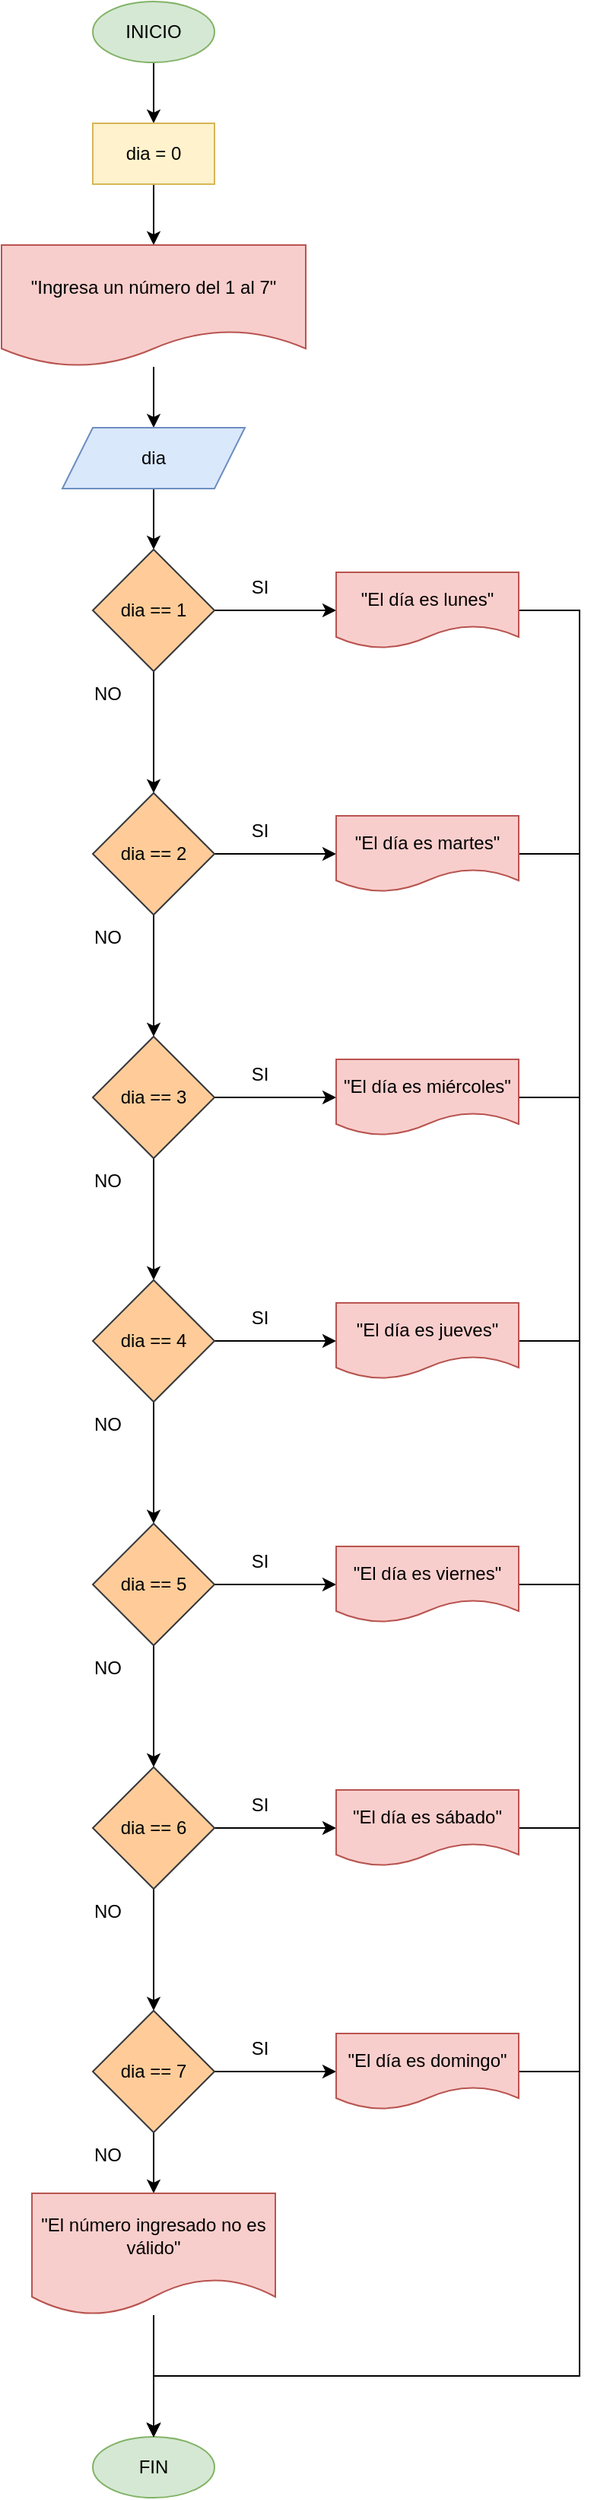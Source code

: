 <mxfile version="20.3.6" type="github"><diagram id="wyScCrWxrA0Z1CwfaZGS" name="Página-1"><mxGraphModel dx="1635" dy="902" grid="1" gridSize="10" guides="1" tooltips="1" connect="1" arrows="1" fold="1" page="1" pageScale="1" pageWidth="827" pageHeight="1169" math="0" shadow="0"><root><mxCell id="0"/><mxCell id="1" parent="0"/><mxCell id="TkoYkAlr_9VD5aoapiiS-3" value="" style="edgeStyle=orthogonalEdgeStyle;rounded=0;orthogonalLoop=1;jettySize=auto;html=1;" parent="1" source="TkoYkAlr_9VD5aoapiiS-1" target="TkoYkAlr_9VD5aoapiiS-2" edge="1"><mxGeometry relative="1" as="geometry"/></mxCell><mxCell id="TkoYkAlr_9VD5aoapiiS-1" value="INICIO" style="ellipse;whiteSpace=wrap;html=1;fillColor=#d5e8d4;strokeColor=#82b366;" parent="1" vertex="1"><mxGeometry x="200" y="80" width="80" height="40" as="geometry"/></mxCell><mxCell id="WLcHos_mKepCUwoooXzG-1" value="" style="edgeStyle=orthogonalEdgeStyle;rounded=0;orthogonalLoop=1;jettySize=auto;html=1;" edge="1" parent="1" source="TkoYkAlr_9VD5aoapiiS-2" target="TkoYkAlr_9VD5aoapiiS-6"><mxGeometry relative="1" as="geometry"/></mxCell><mxCell id="TkoYkAlr_9VD5aoapiiS-2" value="dia = 0" style="rounded=0;whiteSpace=wrap;html=1;fillColor=#fff2cc;strokeColor=#d6b656;" parent="1" vertex="1"><mxGeometry x="200" y="160" width="80" height="40" as="geometry"/></mxCell><mxCell id="WLcHos_mKepCUwoooXzG-3" value="" style="edgeStyle=orthogonalEdgeStyle;rounded=0;orthogonalLoop=1;jettySize=auto;html=1;" edge="1" parent="1" source="TkoYkAlr_9VD5aoapiiS-6" target="WLcHos_mKepCUwoooXzG-2"><mxGeometry relative="1" as="geometry"/></mxCell><mxCell id="TkoYkAlr_9VD5aoapiiS-6" value="&quot;Ingresa un número del 1 al 7&quot;" style="shape=document;whiteSpace=wrap;html=1;boundedLbl=1;fillColor=#f8cecc;strokeColor=#b85450;" parent="1" vertex="1"><mxGeometry x="140" y="240" width="200" height="80" as="geometry"/></mxCell><mxCell id="TkoYkAlr_9VD5aoapiiS-8" value="FIN" style="ellipse;whiteSpace=wrap;html=1;fillColor=#d5e8d4;strokeColor=#82b366;" parent="1" vertex="1"><mxGeometry x="200" y="1680" width="80" height="40" as="geometry"/></mxCell><mxCell id="WLcHos_mKepCUwoooXzG-41" value="" style="edgeStyle=orthogonalEdgeStyle;rounded=0;orthogonalLoop=1;jettySize=auto;html=1;" edge="1" parent="1" source="WLcHos_mKepCUwoooXzG-2" target="WLcHos_mKepCUwoooXzG-4"><mxGeometry relative="1" as="geometry"/></mxCell><mxCell id="WLcHos_mKepCUwoooXzG-2" value="dia" style="shape=parallelogram;perimeter=parallelogramPerimeter;whiteSpace=wrap;html=1;fixedSize=1;fillColor=#dae8fc;strokeColor=#6c8ebf;" vertex="1" parent="1"><mxGeometry x="180" y="360" width="120" height="40" as="geometry"/></mxCell><mxCell id="WLcHos_mKepCUwoooXzG-42" value="" style="edgeStyle=orthogonalEdgeStyle;rounded=0;orthogonalLoop=1;jettySize=auto;html=1;" edge="1" parent="1" source="WLcHos_mKepCUwoooXzG-4" target="WLcHos_mKepCUwoooXzG-12"><mxGeometry relative="1" as="geometry"/></mxCell><mxCell id="WLcHos_mKepCUwoooXzG-51" value="" style="edgeStyle=orthogonalEdgeStyle;rounded=0;orthogonalLoop=1;jettySize=auto;html=1;" edge="1" parent="1" source="WLcHos_mKepCUwoooXzG-4" target="WLcHos_mKepCUwoooXzG-8"><mxGeometry relative="1" as="geometry"/></mxCell><mxCell id="WLcHos_mKepCUwoooXzG-4" value="dia == 1" style="rhombus;whiteSpace=wrap;html=1;fillColor=#ffcc99;strokeColor=#36393d;" vertex="1" parent="1"><mxGeometry x="200" y="440" width="80" height="80" as="geometry"/></mxCell><mxCell id="WLcHos_mKepCUwoooXzG-6" value="SI" style="text;html=1;strokeColor=none;fillColor=none;align=center;verticalAlign=middle;whiteSpace=wrap;rounded=0;" vertex="1" parent="1"><mxGeometry x="280" y="450" width="60" height="30" as="geometry"/></mxCell><mxCell id="WLcHos_mKepCUwoooXzG-7" value="NO" style="text;html=1;strokeColor=none;fillColor=none;align=center;verticalAlign=middle;whiteSpace=wrap;rounded=0;" vertex="1" parent="1"><mxGeometry x="180" y="520" width="60" height="30" as="geometry"/></mxCell><mxCell id="WLcHos_mKepCUwoooXzG-68" style="edgeStyle=orthogonalEdgeStyle;rounded=0;orthogonalLoop=1;jettySize=auto;html=1;" edge="1" parent="1" source="WLcHos_mKepCUwoooXzG-8" target="TkoYkAlr_9VD5aoapiiS-8"><mxGeometry relative="1" as="geometry"><Array as="points"><mxPoint x="520" y="480"/><mxPoint x="520" y="1640"/><mxPoint x="240" y="1640"/></Array></mxGeometry></mxCell><mxCell id="WLcHos_mKepCUwoooXzG-8" value="&lt;span style=&quot;font-size: 12px;&quot;&gt;&quot;El día es lunes&quot;&lt;/span&gt;" style="shape=document;whiteSpace=wrap;html=1;boundedLbl=1;fillColor=#f8cecc;strokeColor=#b85450;" vertex="1" parent="1"><mxGeometry x="360" y="455" width="120" height="50" as="geometry"/></mxCell><mxCell id="WLcHos_mKepCUwoooXzG-43" value="" style="edgeStyle=orthogonalEdgeStyle;rounded=0;orthogonalLoop=1;jettySize=auto;html=1;" edge="1" parent="1" source="WLcHos_mKepCUwoooXzG-12" target="WLcHos_mKepCUwoooXzG-17"><mxGeometry relative="1" as="geometry"/></mxCell><mxCell id="WLcHos_mKepCUwoooXzG-54" value="" style="edgeStyle=orthogonalEdgeStyle;rounded=0;orthogonalLoop=1;jettySize=auto;html=1;" edge="1" parent="1" source="WLcHos_mKepCUwoooXzG-12" target="WLcHos_mKepCUwoooXzG-15"><mxGeometry relative="1" as="geometry"/></mxCell><mxCell id="WLcHos_mKepCUwoooXzG-12" value="dia == 2" style="rhombus;whiteSpace=wrap;html=1;fillColor=#ffcc99;strokeColor=#36393d;" vertex="1" parent="1"><mxGeometry x="200" y="600" width="80" height="80" as="geometry"/></mxCell><mxCell id="WLcHos_mKepCUwoooXzG-13" value="SI" style="text;html=1;strokeColor=none;fillColor=none;align=center;verticalAlign=middle;whiteSpace=wrap;rounded=0;" vertex="1" parent="1"><mxGeometry x="280" y="610" width="60" height="30" as="geometry"/></mxCell><mxCell id="WLcHos_mKepCUwoooXzG-14" value="NO" style="text;html=1;strokeColor=none;fillColor=none;align=center;verticalAlign=middle;whiteSpace=wrap;rounded=0;" vertex="1" parent="1"><mxGeometry x="180" y="680" width="60" height="30" as="geometry"/></mxCell><mxCell id="WLcHos_mKepCUwoooXzG-67" style="edgeStyle=orthogonalEdgeStyle;rounded=0;orthogonalLoop=1;jettySize=auto;html=1;" edge="1" parent="1" source="WLcHos_mKepCUwoooXzG-15" target="TkoYkAlr_9VD5aoapiiS-8"><mxGeometry relative="1" as="geometry"><Array as="points"><mxPoint x="520" y="640"/><mxPoint x="520" y="1640"/><mxPoint x="240" y="1640"/></Array></mxGeometry></mxCell><mxCell id="WLcHos_mKepCUwoooXzG-15" value="&lt;span style=&quot;font-size: 12px;&quot;&gt;&quot;El día es martes&quot;&lt;/span&gt;" style="shape=document;whiteSpace=wrap;html=1;boundedLbl=1;fillColor=#f8cecc;strokeColor=#b85450;" vertex="1" parent="1"><mxGeometry x="360" y="615" width="120" height="50" as="geometry"/></mxCell><mxCell id="WLcHos_mKepCUwoooXzG-44" value="" style="edgeStyle=orthogonalEdgeStyle;rounded=0;orthogonalLoop=1;jettySize=auto;html=1;" edge="1" parent="1" source="WLcHos_mKepCUwoooXzG-17" target="WLcHos_mKepCUwoooXzG-22"><mxGeometry relative="1" as="geometry"/></mxCell><mxCell id="WLcHos_mKepCUwoooXzG-53" value="" style="edgeStyle=orthogonalEdgeStyle;rounded=0;orthogonalLoop=1;jettySize=auto;html=1;" edge="1" parent="1" source="WLcHos_mKepCUwoooXzG-17" target="WLcHos_mKepCUwoooXzG-20"><mxGeometry relative="1" as="geometry"/></mxCell><mxCell id="WLcHos_mKepCUwoooXzG-17" value="dia == 3" style="rhombus;whiteSpace=wrap;html=1;fillColor=#ffcc99;strokeColor=#36393d;" vertex="1" parent="1"><mxGeometry x="200" y="760" width="80" height="80" as="geometry"/></mxCell><mxCell id="WLcHos_mKepCUwoooXzG-18" value="SI" style="text;html=1;strokeColor=none;fillColor=none;align=center;verticalAlign=middle;whiteSpace=wrap;rounded=0;" vertex="1" parent="1"><mxGeometry x="280" y="770" width="60" height="30" as="geometry"/></mxCell><mxCell id="WLcHos_mKepCUwoooXzG-19" value="NO" style="text;html=1;strokeColor=none;fillColor=none;align=center;verticalAlign=middle;whiteSpace=wrap;rounded=0;" vertex="1" parent="1"><mxGeometry x="180" y="840" width="60" height="30" as="geometry"/></mxCell><mxCell id="WLcHos_mKepCUwoooXzG-66" style="edgeStyle=orthogonalEdgeStyle;rounded=0;orthogonalLoop=1;jettySize=auto;html=1;" edge="1" parent="1" source="WLcHos_mKepCUwoooXzG-20" target="TkoYkAlr_9VD5aoapiiS-8"><mxGeometry relative="1" as="geometry"><Array as="points"><mxPoint x="520" y="800"/><mxPoint x="520" y="1640"/><mxPoint x="240" y="1640"/></Array></mxGeometry></mxCell><mxCell id="WLcHos_mKepCUwoooXzG-20" value="&lt;span style=&quot;font-size: 12px;&quot;&gt;&quot;El día es miércoles&quot;&lt;/span&gt;" style="shape=document;whiteSpace=wrap;html=1;boundedLbl=1;fillColor=#f8cecc;strokeColor=#b85450;" vertex="1" parent="1"><mxGeometry x="360" y="775" width="120" height="50" as="geometry"/></mxCell><mxCell id="WLcHos_mKepCUwoooXzG-45" value="" style="edgeStyle=orthogonalEdgeStyle;rounded=0;orthogonalLoop=1;jettySize=auto;html=1;" edge="1" parent="1" source="WLcHos_mKepCUwoooXzG-22" target="WLcHos_mKepCUwoooXzG-27"><mxGeometry relative="1" as="geometry"/></mxCell><mxCell id="WLcHos_mKepCUwoooXzG-55" value="" style="edgeStyle=orthogonalEdgeStyle;rounded=0;orthogonalLoop=1;jettySize=auto;html=1;" edge="1" parent="1" source="WLcHos_mKepCUwoooXzG-22" target="WLcHos_mKepCUwoooXzG-25"><mxGeometry relative="1" as="geometry"/></mxCell><mxCell id="WLcHos_mKepCUwoooXzG-22" value="dia == 4" style="rhombus;whiteSpace=wrap;html=1;fillColor=#ffcc99;strokeColor=#36393d;" vertex="1" parent="1"><mxGeometry x="200" y="920" width="80" height="80" as="geometry"/></mxCell><mxCell id="WLcHos_mKepCUwoooXzG-23" value="SI" style="text;html=1;strokeColor=none;fillColor=none;align=center;verticalAlign=middle;whiteSpace=wrap;rounded=0;" vertex="1" parent="1"><mxGeometry x="280" y="930" width="60" height="30" as="geometry"/></mxCell><mxCell id="WLcHos_mKepCUwoooXzG-24" value="NO" style="text;html=1;strokeColor=none;fillColor=none;align=center;verticalAlign=middle;whiteSpace=wrap;rounded=0;" vertex="1" parent="1"><mxGeometry x="180" y="1000" width="60" height="30" as="geometry"/></mxCell><mxCell id="WLcHos_mKepCUwoooXzG-65" style="edgeStyle=orthogonalEdgeStyle;rounded=0;orthogonalLoop=1;jettySize=auto;html=1;entryX=0.5;entryY=0;entryDx=0;entryDy=0;" edge="1" parent="1" source="WLcHos_mKepCUwoooXzG-25" target="TkoYkAlr_9VD5aoapiiS-8"><mxGeometry relative="1" as="geometry"><Array as="points"><mxPoint x="520" y="960"/><mxPoint x="520" y="1640"/><mxPoint x="240" y="1640"/></Array></mxGeometry></mxCell><mxCell id="WLcHos_mKepCUwoooXzG-25" value="&lt;span style=&quot;font-size: 12px;&quot;&gt;&quot;El día es jueves&quot;&lt;/span&gt;" style="shape=document;whiteSpace=wrap;html=1;boundedLbl=1;fillColor=#f8cecc;strokeColor=#b85450;" vertex="1" parent="1"><mxGeometry x="360" y="935" width="120" height="50" as="geometry"/></mxCell><mxCell id="WLcHos_mKepCUwoooXzG-46" value="" style="edgeStyle=orthogonalEdgeStyle;rounded=0;orthogonalLoop=1;jettySize=auto;html=1;" edge="1" parent="1" source="WLcHos_mKepCUwoooXzG-27" target="WLcHos_mKepCUwoooXzG-32"><mxGeometry relative="1" as="geometry"/></mxCell><mxCell id="WLcHos_mKepCUwoooXzG-56" value="" style="edgeStyle=orthogonalEdgeStyle;rounded=0;orthogonalLoop=1;jettySize=auto;html=1;" edge="1" parent="1" source="WLcHos_mKepCUwoooXzG-27" target="WLcHos_mKepCUwoooXzG-30"><mxGeometry relative="1" as="geometry"/></mxCell><mxCell id="WLcHos_mKepCUwoooXzG-27" value="dia == 5" style="rhombus;whiteSpace=wrap;html=1;fillColor=#ffcc99;strokeColor=#36393d;" vertex="1" parent="1"><mxGeometry x="200" y="1080" width="80" height="80" as="geometry"/></mxCell><mxCell id="WLcHos_mKepCUwoooXzG-28" value="SI" style="text;html=1;strokeColor=none;fillColor=none;align=center;verticalAlign=middle;whiteSpace=wrap;rounded=0;" vertex="1" parent="1"><mxGeometry x="280" y="1090" width="60" height="30" as="geometry"/></mxCell><mxCell id="WLcHos_mKepCUwoooXzG-29" value="NO" style="text;html=1;strokeColor=none;fillColor=none;align=center;verticalAlign=middle;whiteSpace=wrap;rounded=0;" vertex="1" parent="1"><mxGeometry x="180" y="1160" width="60" height="30" as="geometry"/></mxCell><mxCell id="WLcHos_mKepCUwoooXzG-63" style="edgeStyle=orthogonalEdgeStyle;rounded=0;orthogonalLoop=1;jettySize=auto;html=1;" edge="1" parent="1" source="WLcHos_mKepCUwoooXzG-30" target="TkoYkAlr_9VD5aoapiiS-8"><mxGeometry relative="1" as="geometry"><Array as="points"><mxPoint x="520" y="1120"/><mxPoint x="520" y="1640"/><mxPoint x="240" y="1640"/></Array></mxGeometry></mxCell><mxCell id="WLcHos_mKepCUwoooXzG-30" value="&lt;span style=&quot;font-size: 12px;&quot;&gt;&quot;El día es viernes&quot;&lt;/span&gt;" style="shape=document;whiteSpace=wrap;html=1;boundedLbl=1;fillColor=#f8cecc;strokeColor=#b85450;" vertex="1" parent="1"><mxGeometry x="360" y="1095" width="120" height="50" as="geometry"/></mxCell><mxCell id="WLcHos_mKepCUwoooXzG-47" value="" style="edgeStyle=orthogonalEdgeStyle;rounded=0;orthogonalLoop=1;jettySize=auto;html=1;" edge="1" parent="1" source="WLcHos_mKepCUwoooXzG-32" target="WLcHos_mKepCUwoooXzG-37"><mxGeometry relative="1" as="geometry"/></mxCell><mxCell id="WLcHos_mKepCUwoooXzG-57" value="" style="edgeStyle=orthogonalEdgeStyle;rounded=0;orthogonalLoop=1;jettySize=auto;html=1;" edge="1" parent="1" source="WLcHos_mKepCUwoooXzG-32" target="WLcHos_mKepCUwoooXzG-35"><mxGeometry relative="1" as="geometry"/></mxCell><mxCell id="WLcHos_mKepCUwoooXzG-32" value="dia == 6" style="rhombus;whiteSpace=wrap;html=1;fillColor=#ffcc99;strokeColor=#36393d;" vertex="1" parent="1"><mxGeometry x="200" y="1240" width="80" height="80" as="geometry"/></mxCell><mxCell id="WLcHos_mKepCUwoooXzG-33" value="SI" style="text;html=1;strokeColor=none;fillColor=none;align=center;verticalAlign=middle;whiteSpace=wrap;rounded=0;" vertex="1" parent="1"><mxGeometry x="280" y="1250" width="60" height="30" as="geometry"/></mxCell><mxCell id="WLcHos_mKepCUwoooXzG-34" value="NO" style="text;html=1;strokeColor=none;fillColor=none;align=center;verticalAlign=middle;whiteSpace=wrap;rounded=0;" vertex="1" parent="1"><mxGeometry x="180" y="1320" width="60" height="30" as="geometry"/></mxCell><mxCell id="WLcHos_mKepCUwoooXzG-62" style="edgeStyle=orthogonalEdgeStyle;rounded=0;orthogonalLoop=1;jettySize=auto;html=1;" edge="1" parent="1" source="WLcHos_mKepCUwoooXzG-35" target="TkoYkAlr_9VD5aoapiiS-8"><mxGeometry relative="1" as="geometry"><Array as="points"><mxPoint x="520" y="1280"/><mxPoint x="520" y="1640"/><mxPoint x="240" y="1640"/></Array></mxGeometry></mxCell><mxCell id="WLcHos_mKepCUwoooXzG-35" value="&lt;span style=&quot;font-size: 12px;&quot;&gt;&quot;El día es sábado&quot;&lt;/span&gt;" style="shape=document;whiteSpace=wrap;html=1;boundedLbl=1;fillColor=#f8cecc;strokeColor=#b85450;" vertex="1" parent="1"><mxGeometry x="360" y="1255" width="120" height="50" as="geometry"/></mxCell><mxCell id="WLcHos_mKepCUwoooXzG-50" value="" style="edgeStyle=orthogonalEdgeStyle;rounded=0;orthogonalLoop=1;jettySize=auto;html=1;" edge="1" parent="1" source="WLcHos_mKepCUwoooXzG-37" target="WLcHos_mKepCUwoooXzG-49"><mxGeometry relative="1" as="geometry"/></mxCell><mxCell id="WLcHos_mKepCUwoooXzG-58" value="" style="edgeStyle=orthogonalEdgeStyle;rounded=0;orthogonalLoop=1;jettySize=auto;html=1;" edge="1" parent="1" source="WLcHos_mKepCUwoooXzG-37" target="WLcHos_mKepCUwoooXzG-40"><mxGeometry relative="1" as="geometry"/></mxCell><mxCell id="WLcHos_mKepCUwoooXzG-37" value="dia == 7" style="rhombus;whiteSpace=wrap;html=1;fillColor=#ffcc99;strokeColor=#36393d;" vertex="1" parent="1"><mxGeometry x="200" y="1400" width="80" height="80" as="geometry"/></mxCell><mxCell id="WLcHos_mKepCUwoooXzG-38" value="SI" style="text;html=1;strokeColor=none;fillColor=none;align=center;verticalAlign=middle;whiteSpace=wrap;rounded=0;" vertex="1" parent="1"><mxGeometry x="280" y="1410" width="60" height="30" as="geometry"/></mxCell><mxCell id="WLcHos_mKepCUwoooXzG-39" value="NO" style="text;html=1;strokeColor=none;fillColor=none;align=center;verticalAlign=middle;whiteSpace=wrap;rounded=0;" vertex="1" parent="1"><mxGeometry x="180" y="1480" width="60" height="30" as="geometry"/></mxCell><mxCell id="WLcHos_mKepCUwoooXzG-60" style="edgeStyle=orthogonalEdgeStyle;rounded=0;orthogonalLoop=1;jettySize=auto;html=1;" edge="1" parent="1" source="WLcHos_mKepCUwoooXzG-40" target="TkoYkAlr_9VD5aoapiiS-8"><mxGeometry relative="1" as="geometry"><Array as="points"><mxPoint x="520" y="1440"/><mxPoint x="520" y="1640"/><mxPoint x="240" y="1640"/></Array></mxGeometry></mxCell><mxCell id="WLcHos_mKepCUwoooXzG-40" value="&lt;span style=&quot;font-size: 12px;&quot;&gt;&quot;El día es domingo&quot;&lt;/span&gt;" style="shape=document;whiteSpace=wrap;html=1;boundedLbl=1;fillColor=#f8cecc;strokeColor=#b85450;" vertex="1" parent="1"><mxGeometry x="360" y="1415" width="120" height="50" as="geometry"/></mxCell><mxCell id="WLcHos_mKepCUwoooXzG-59" value="" style="edgeStyle=orthogonalEdgeStyle;rounded=0;orthogonalLoop=1;jettySize=auto;html=1;" edge="1" parent="1" source="WLcHos_mKepCUwoooXzG-49" target="TkoYkAlr_9VD5aoapiiS-8"><mxGeometry relative="1" as="geometry"/></mxCell><mxCell id="WLcHos_mKepCUwoooXzG-49" value="&lt;span style=&quot;font-size: 12px;&quot;&gt;&quot;El número ingresado no es válido&quot;&lt;/span&gt;" style="shape=document;whiteSpace=wrap;html=1;boundedLbl=1;fillColor=#f8cecc;strokeColor=#b85450;" vertex="1" parent="1"><mxGeometry x="160" y="1520" width="160" height="80" as="geometry"/></mxCell></root></mxGraphModel></diagram></mxfile>